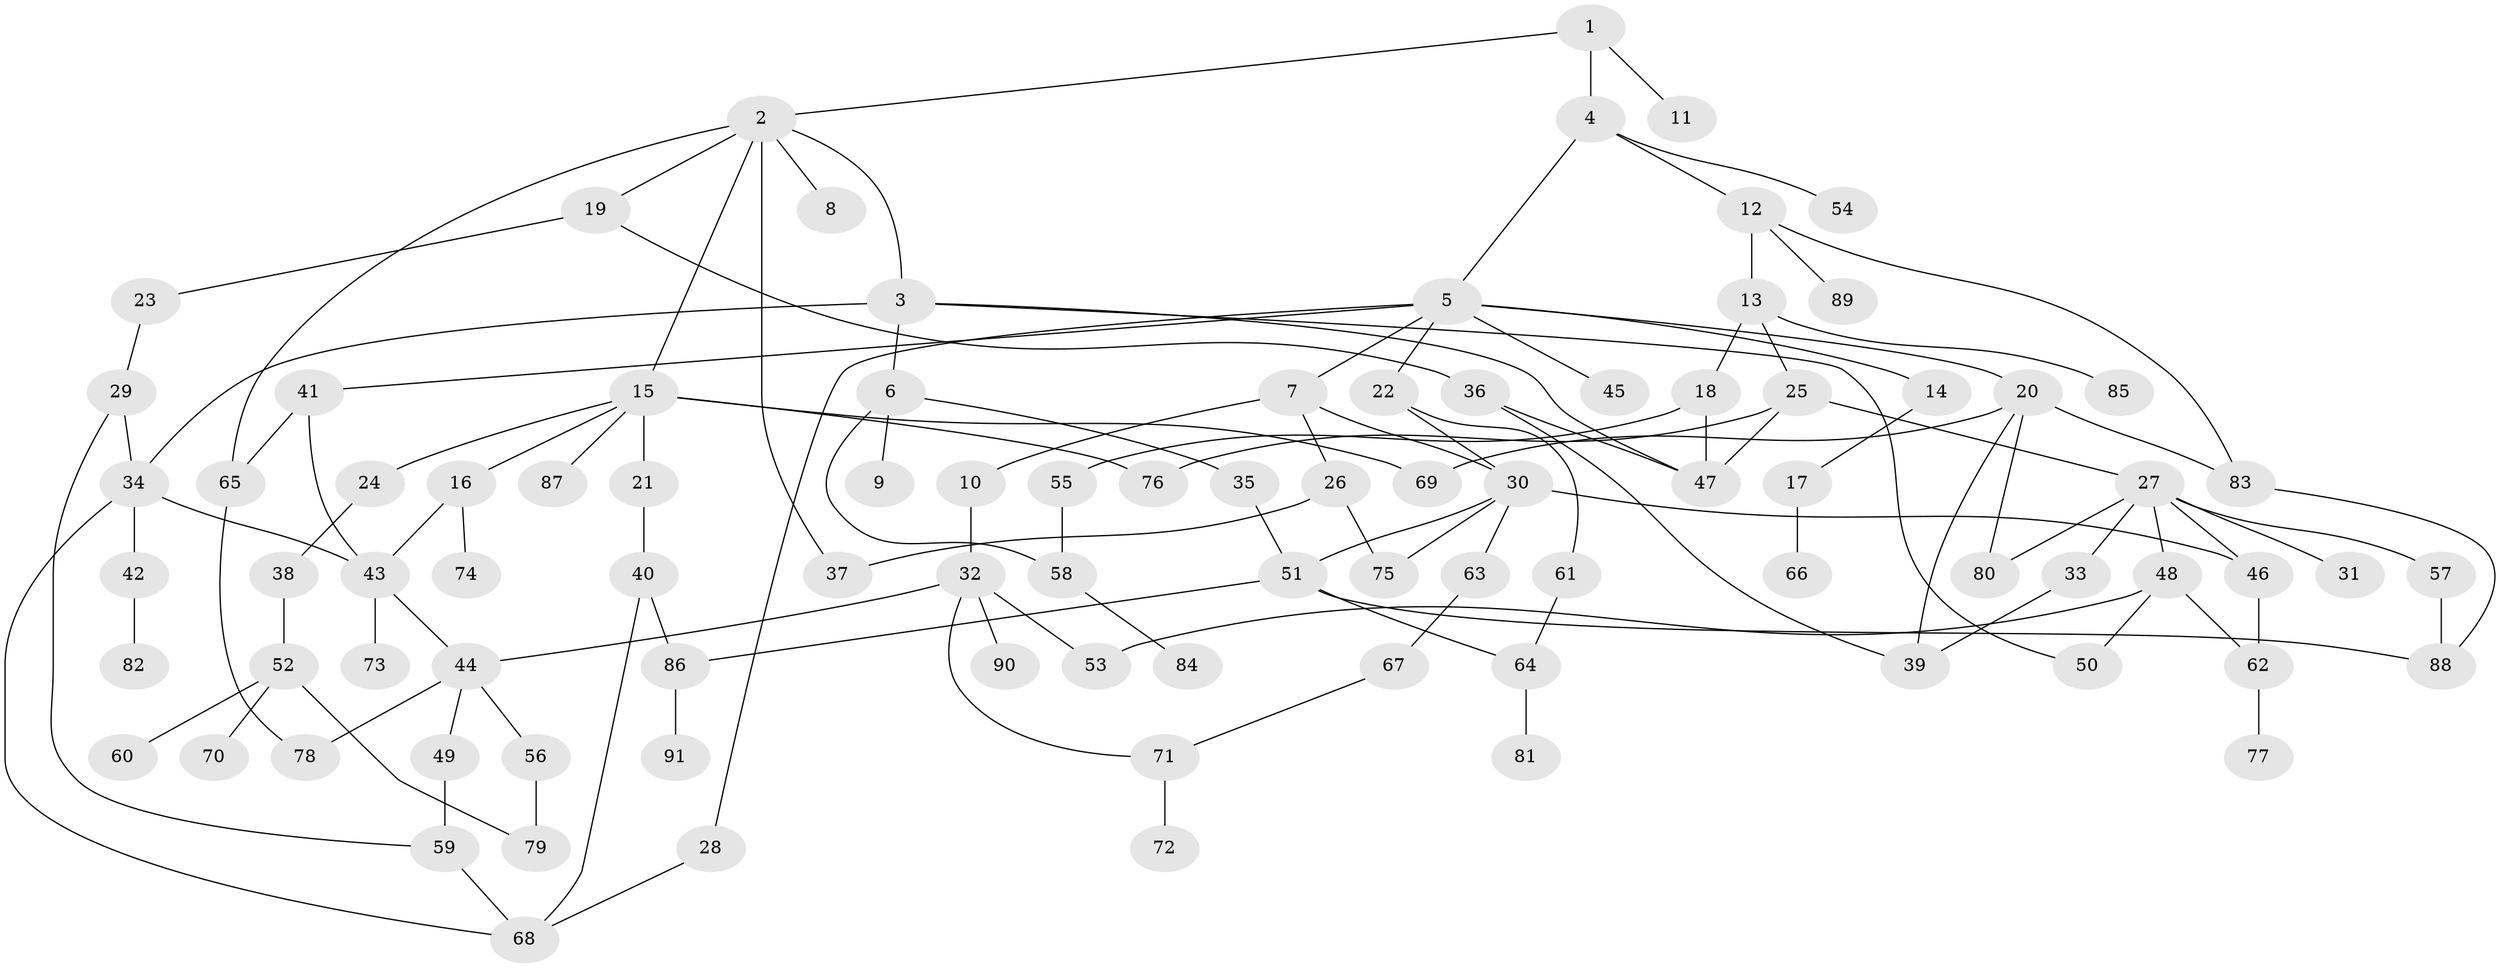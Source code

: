 // Generated by graph-tools (version 1.1) at 2025/49/03/09/25 03:49:17]
// undirected, 91 vertices, 124 edges
graph export_dot {
graph [start="1"]
  node [color=gray90,style=filled];
  1;
  2;
  3;
  4;
  5;
  6;
  7;
  8;
  9;
  10;
  11;
  12;
  13;
  14;
  15;
  16;
  17;
  18;
  19;
  20;
  21;
  22;
  23;
  24;
  25;
  26;
  27;
  28;
  29;
  30;
  31;
  32;
  33;
  34;
  35;
  36;
  37;
  38;
  39;
  40;
  41;
  42;
  43;
  44;
  45;
  46;
  47;
  48;
  49;
  50;
  51;
  52;
  53;
  54;
  55;
  56;
  57;
  58;
  59;
  60;
  61;
  62;
  63;
  64;
  65;
  66;
  67;
  68;
  69;
  70;
  71;
  72;
  73;
  74;
  75;
  76;
  77;
  78;
  79;
  80;
  81;
  82;
  83;
  84;
  85;
  86;
  87;
  88;
  89;
  90;
  91;
  1 -- 2;
  1 -- 4;
  1 -- 11;
  2 -- 3;
  2 -- 8;
  2 -- 15;
  2 -- 19;
  2 -- 37;
  2 -- 65;
  3 -- 6;
  3 -- 47;
  3 -- 50;
  3 -- 34;
  4 -- 5;
  4 -- 12;
  4 -- 54;
  5 -- 7;
  5 -- 14;
  5 -- 20;
  5 -- 22;
  5 -- 28;
  5 -- 41;
  5 -- 45;
  6 -- 9;
  6 -- 35;
  6 -- 58;
  7 -- 10;
  7 -- 26;
  7 -- 30;
  10 -- 32;
  12 -- 13;
  12 -- 89;
  12 -- 83;
  13 -- 18;
  13 -- 25;
  13 -- 85;
  14 -- 17;
  15 -- 16;
  15 -- 21;
  15 -- 24;
  15 -- 69;
  15 -- 76;
  15 -- 87;
  16 -- 74;
  16 -- 43;
  17 -- 66;
  18 -- 55;
  18 -- 47;
  19 -- 23;
  19 -- 36;
  20 -- 39;
  20 -- 80;
  20 -- 83;
  20 -- 69;
  21 -- 40;
  22 -- 61;
  22 -- 30;
  23 -- 29;
  24 -- 38;
  25 -- 27;
  25 -- 47;
  25 -- 76;
  26 -- 75;
  26 -- 37;
  27 -- 31;
  27 -- 33;
  27 -- 46;
  27 -- 48;
  27 -- 57;
  27 -- 80;
  28 -- 68;
  29 -- 34;
  29 -- 59;
  30 -- 51;
  30 -- 63;
  30 -- 75;
  30 -- 46;
  32 -- 44;
  32 -- 71;
  32 -- 90;
  32 -- 53;
  33 -- 39;
  34 -- 42;
  34 -- 43;
  34 -- 68;
  35 -- 51;
  36 -- 47;
  36 -- 39;
  38 -- 52;
  40 -- 86;
  40 -- 68;
  41 -- 43;
  41 -- 65;
  42 -- 82;
  43 -- 73;
  43 -- 44;
  44 -- 49;
  44 -- 56;
  44 -- 78;
  46 -- 62;
  48 -- 50;
  48 -- 53;
  48 -- 62;
  49 -- 59;
  51 -- 88;
  51 -- 64;
  51 -- 86;
  52 -- 60;
  52 -- 70;
  52 -- 79;
  55 -- 58;
  56 -- 79;
  57 -- 88;
  58 -- 84;
  59 -- 68;
  61 -- 64;
  62 -- 77;
  63 -- 67;
  64 -- 81;
  65 -- 78;
  67 -- 71;
  71 -- 72;
  83 -- 88;
  86 -- 91;
}
